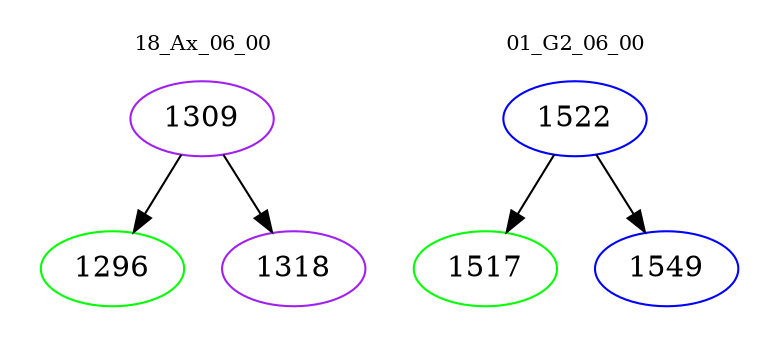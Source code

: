 digraph{
subgraph cluster_0 {
color = white
label = "18_Ax_06_00";
fontsize=10;
T0_1309 [label="1309", color="purple"]
T0_1309 -> T0_1296 [color="black"]
T0_1296 [label="1296", color="green"]
T0_1309 -> T0_1318 [color="black"]
T0_1318 [label="1318", color="purple"]
}
subgraph cluster_1 {
color = white
label = "01_G2_06_00";
fontsize=10;
T1_1522 [label="1522", color="blue"]
T1_1522 -> T1_1517 [color="black"]
T1_1517 [label="1517", color="green"]
T1_1522 -> T1_1549 [color="black"]
T1_1549 [label="1549", color="blue"]
}
}

